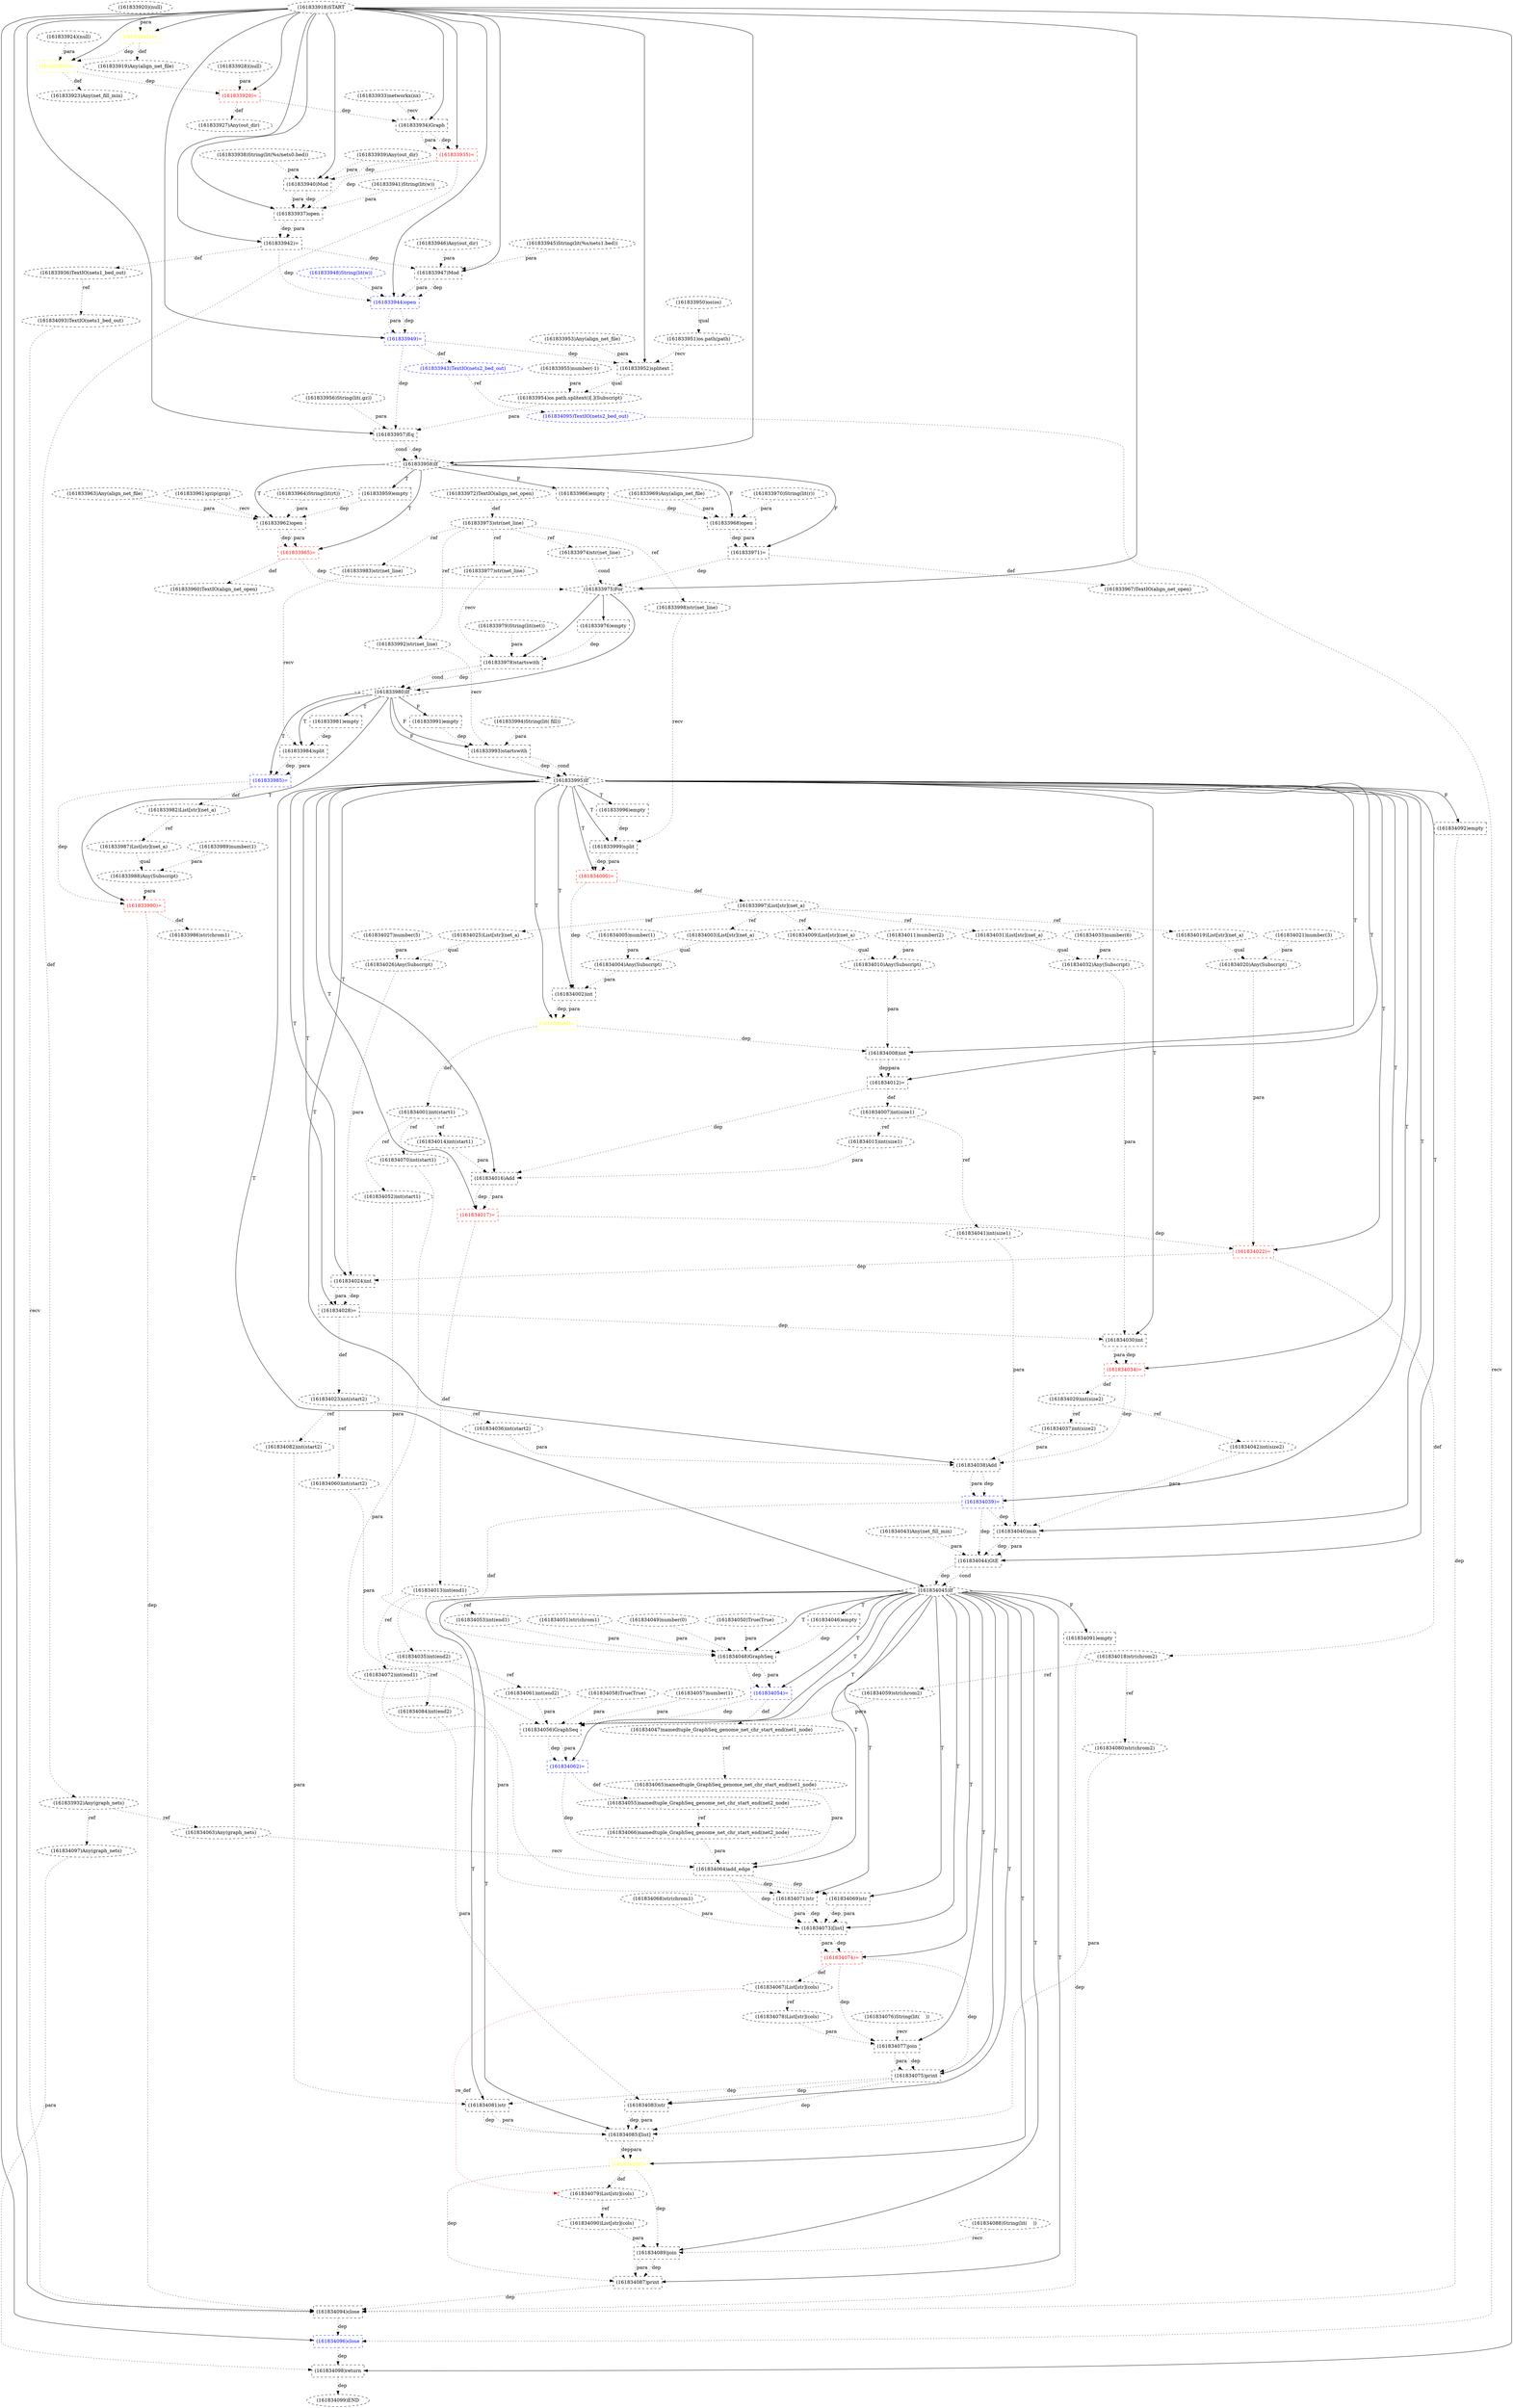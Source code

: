 digraph G {
1 [label="(161834005)number(1)" shape=ellipse style=dashed]
2 [label="(161834087)print" shape=box style=dashed]
3 [label="(161834068)str(chrom1)" shape=ellipse style=dashed]
4 [label="(161833963)Any(align_net_file)" shape=ellipse style=dashed]
5 [label="(161834085)[list]" shape=box style=dashed]
6 [label="(161833982)List[str](net_a)" shape=ellipse style=dashed]
7 [label="(161834015)int(size1)" shape=ellipse style=dashed]
8 [label="(161834026)Any(Subscript)" shape=ellipse style=dashed]
9 [label="(161834067)List[str](cols)" shape=ellipse style=dashed]
10 [label="(161834091)empty" shape=box style=dashed]
11 [label="(161833962)open" shape=box style=dashed]
12 [label="(161834016)Add" shape=box style=dashed]
13 [label="(161834038)Add" shape=box style=dashed]
14 [label="(161834083)str" shape=box style=dashed]
15 [label="(161833975)For" shape=diamond style=dashed]
16 [label="(161834051)str(chrom1)" shape=ellipse style=dashed]
17 [label="(161833927)Any(out_dir)" shape=ellipse style=dashed]
18 [label="(161833961)gzip(gzip)" shape=ellipse style=dashed]
19 [label="(161833984)split" shape=box style=dashed]
20 [label="(161833952)splitext" shape=box style=dashed]
21 [label="(161834094)close" shape=box style=dashed color=black fontcolor=black]
22 [label="(161833949)=" shape=box style=dashed color=blue fontcolor=blue]
23 [label="(161834073)[list]" shape=box style=dashed]
24 [label="(161833972)TextIO(align_net_open)" shape=ellipse style=dashed]
25 [label="(161834037)int(size2)" shape=ellipse style=dashed]
26 [label="(161834009)List[str](net_a)" shape=ellipse style=dashed]
27 [label="(161834069)str" shape=box style=dashed]
28 [label="(161833937)open" shape=box style=dashed color=black fontcolor=black]
29 [label="(161834021)number(3)" shape=ellipse style=dashed]
30 [label="(161834007)int(size1)" shape=ellipse style=dashed]
31 [label="(161833929)=" shape=box style=dashed color=red fontcolor=red]
32 [label="(161833983)str(net_line)" shape=ellipse style=dashed]
33 [label="(161834057)number(1)" shape=ellipse style=dashed]
34 [label="(161833993)startswith" shape=box style=dashed]
35 [label="(161833960)TextIO(align_net_open)" shape=ellipse style=dashed]
36 [label="(161834075)print" shape=box style=dashed]
37 [label="(161833980)If" shape=diamond style=dashed]
38 [label="(161833998)str(net_line)" shape=ellipse style=dashed]
39 [label="(161833935)=" shape=box style=dashed color=red fontcolor=red]
40 [label="(161834081)str" shape=box style=dashed]
41 [label="(161834066)namedtuple_GraphSeq_genome_net_chr_start_end(net2_node)" shape=ellipse style=dashed]
42 [label="(161833924)(null)" shape=ellipse style=dashed]
43 [label="(161834012)=" shape=box style=dashed color=black fontcolor=black]
44 [label="(161834086)=" shape=box style=dashed color=yellow fontcolor=yellow]
45 [label="(161833985)=" shape=box style=dashed color=blue fontcolor=blue]
46 [label="(161834049)number(0)" shape=ellipse style=dashed]
47 [label="(161833973)str(net_line)" shape=ellipse style=dashed]
48 [label="(161834065)namedtuple_GraphSeq_genome_net_chr_start_end(net1_node)" shape=ellipse style=dashed]
49 [label="(161833919)Any(align_net_file)" shape=ellipse style=dashed]
50 [label="(161834048)GraphSeq" shape=box style=dashed]
51 [label="(161833968)open" shape=box style=dashed]
52 [label="(161834045)If" shape=diamond style=dashed]
53 [label="(161833995)If" shape=diamond style=dashed]
54 [label="(161833934)Graph" shape=box style=dashed]
55 [label="(161833967)TextIO(align_net_open)" shape=ellipse style=dashed]
56 [label="(161834088)String(lit(	))" shape=ellipse style=dashed]
57 [label="(161834024)int" shape=box style=dashed]
58 [label="(161834018)str(chrom2)" shape=ellipse style=dashed]
59 [label="(161834089)join" shape=box style=dashed]
60 [label="(161833969)Any(align_net_file)" shape=ellipse style=dashed]
61 [label="(161834008)int" shape=box style=dashed]
62 [label="(161834000)=" shape=box style=dashed color=red fontcolor=red]
63 [label="(161834031)List[str](net_a)" shape=ellipse style=dashed]
64 [label="(161834095)TextIO(nets2_bed_out)" shape=ellipse style=dashed color=blue fontcolor=blue]
65 [label="(161834082)int(start2)" shape=ellipse style=dashed]
66 [label="(161834052)int(start1)" shape=ellipse style=dashed]
67 [label="(161834078)List[str](cols)" shape=ellipse style=dashed]
68 [label="(161833957)Eq" shape=box style=dashed]
69 [label="(161834076)String(lit(	))" shape=ellipse style=dashed]
70 [label="(161834032)Any(Subscript)" shape=ellipse style=dashed]
71 [label="(161833990)=" shape=box style=dashed color=red fontcolor=red]
72 [label="(161834028)=" shape=box style=dashed color=black fontcolor=black]
73 [label="(161834042)int(size2)" shape=ellipse style=dashed]
74 [label="(161833954)os.path.splitext()[.](Subscript)" shape=ellipse style=dashed]
75 [label="(161834079)List[str](cols)" shape=ellipse style=dashed]
76 [label="(161833946)Any(out_dir)" shape=ellipse style=dashed]
77 [label="(161834043)Any(net_fill_min)" shape=ellipse style=dashed]
78 [label="(161834099)END" style=dashed]
79 [label="(161833981)empty" shape=box style=dashed]
80 [label="(161834013)int(end1)" shape=ellipse style=dashed]
81 [label="(161834058)True(True)" shape=ellipse style=dashed]
82 [label="(161834084)int(end2)" shape=ellipse style=dashed]
83 [label="(161833933)networkx(nx)" shape=ellipse style=dashed]
84 [label="(161834097)Any(graph_nets)" shape=ellipse style=dashed]
85 [label="(161833953)Any(align_net_file)" shape=ellipse style=dashed]
86 [label="(161833958)If" shape=diamond style=dashed]
87 [label="(161833925)=" shape=box style=dashed color=yellow fontcolor=yellow]
88 [label="(161833943)TextIO(nets2_bed_out)" shape=ellipse style=dashed color=blue fontcolor=blue]
89 [label="(161834096)close" shape=box style=dashed color=blue fontcolor=blue]
90 [label="(161834044)GtE" shape=box style=dashed]
91 [label="(161834062)=" shape=box style=dashed color=blue fontcolor=blue]
92 [label="(161834040)min" shape=box style=dashed]
93 [label="(161833979)String(lit(net))" shape=ellipse style=dashed]
94 [label="(161833941)String(lit(w))" shape=ellipse style=dashed color=black fontcolor=black]
95 [label="(161833965)=" shape=box style=dashed color=red fontcolor=red]
96 [label="(161833991)empty" shape=box style=dashed]
97 [label="(161834098)return" shape=box style=dashed]
98 [label="(161834019)List[str](net_a)" shape=ellipse style=dashed]
99 [label="(161833978)startswith" shape=box style=dashed]
100 [label="(161833994)String(lit( fill))" shape=ellipse style=dashed]
101 [label="(161834077)join" shape=box style=dashed]
102 [label="(161833950)os(os)" shape=ellipse style=dashed]
103 [label="(161834025)List[str](net_a)" shape=ellipse style=dashed]
104 [label="(161834022)=" shape=box style=dashed color=red fontcolor=red]
105 [label="(161834033)number(6)" shape=ellipse style=dashed]
106 [label="(161834071)str" shape=box style=dashed]
107 [label="(161834014)int(start1)" shape=ellipse style=dashed]
108 [label="(161833970)String(lit(r))" shape=ellipse style=dashed]
109 [label="(161834036)int(start2)" shape=ellipse style=dashed]
110 [label="(161834027)number(5)" shape=ellipse style=dashed]
111 [label="(161834023)int(start2)" shape=ellipse style=dashed]
112 [label="(161834053)int(end1)" shape=ellipse style=dashed]
113 [label="(161834056)GraphSeq" shape=box style=dashed]
114 [label="(161834060)int(start2)" shape=ellipse style=dashed]
115 [label="(161833986)str(chrom1)" shape=ellipse style=dashed]
116 [label="(161833974)str(net_line)" shape=ellipse style=dashed]
117 [label="(161834001)int(start1)" shape=ellipse style=dashed]
118 [label="(161834046)empty" shape=box style=dashed]
119 [label="(161833951)os.path(path)" shape=ellipse style=dashed]
120 [label="(161834055)namedtuple_GraphSeq_genome_net_chr_start_end(net2_node)" shape=ellipse style=dashed]
121 [label="(161834093)TextIO(nets1_bed_out)" shape=ellipse style=dashed color=black fontcolor=black]
122 [label="(161833938)String(lit(%s/nets0.bed))" shape=ellipse style=dashed]
123 [label="(161833992)str(net_line)" shape=ellipse style=dashed]
124 [label="(161833956)String(lit(.gz))" shape=ellipse style=dashed]
125 [label="(161834061)int(end2)" shape=ellipse style=dashed]
126 [label="(161833942)=" shape=box style=dashed color=black fontcolor=black]
127 [label="(161833948)String(lit(w))" shape=ellipse style=dashed color=blue fontcolor=blue]
128 [label="(161833921)=" shape=box style=dashed color=yellow fontcolor=yellow]
129 [label="(161833964)String(lit(rt))" shape=ellipse style=dashed]
130 [label="(161834059)str(chrom2)" shape=ellipse style=dashed]
131 [label="(161834054)=" shape=box style=dashed color=blue fontcolor=blue]
132 [label="(161833918)START" style=dashed]
133 [label="(161833997)List[str](net_a)" shape=ellipse style=dashed]
134 [label="(161833999)split" shape=box style=dashed]
135 [label="(161834063)Any(graph_nets)" shape=ellipse style=dashed]
136 [label="(161834002)int" shape=box style=dashed]
137 [label="(161833945)String(lit(%s/nets1.bed))" shape=ellipse style=dashed]
138 [label="(161834074)=" shape=box style=dashed color=red fontcolor=red]
139 [label="(161833936)TextIO(nets1_bed_out)" shape=ellipse style=dashed color=black fontcolor=black]
140 [label="(161833966)empty" shape=box style=dashed]
141 [label="(161834080)str(chrom2)" shape=ellipse style=dashed]
142 [label="(161833923)Any(net_fill_min)" shape=ellipse style=dashed]
143 [label="(161833988)Any(Subscript)" shape=ellipse style=dashed]
144 [label="(161833977)str(net_line)" shape=ellipse style=dashed]
145 [label="(161833987)List[str](net_a)" shape=ellipse style=dashed]
146 [label="(161833996)empty" shape=box style=dashed]
147 [label="(161834050)True(True)" shape=ellipse style=dashed]
148 [label="(161834030)int" shape=box style=dashed]
149 [label="(161834017)=" shape=box style=dashed color=red fontcolor=red]
150 [label="(161833920)(null)" shape=ellipse style=dashed]
151 [label="(161833955)number(-1)" shape=ellipse style=dashed]
152 [label="(161834064)add_edge" shape=box style=dashed]
153 [label="(161833989)number(1)" shape=ellipse style=dashed]
154 [label="(161833971)=" shape=box style=dashed color=black fontcolor=black]
155 [label="(161833928)(null)" shape=ellipse style=dashed]
156 [label="(161834010)Any(Subscript)" shape=ellipse style=dashed]
157 [label="(161834070)int(start1)" shape=ellipse style=dashed]
158 [label="(161833944)open" shape=box style=dashed color=blue fontcolor=blue]
159 [label="(161834006)=" shape=box style=dashed color=yellow fontcolor=yellow]
160 [label="(161834035)int(end2)" shape=ellipse style=dashed]
161 [label="(161834092)empty" shape=box style=dashed]
162 [label="(161834004)Any(Subscript)" shape=ellipse style=dashed]
163 [label="(161834011)number(2)" shape=ellipse style=dashed]
164 [label="(161834090)List[str](cols)" shape=ellipse style=dashed]
165 [label="(161833947)Mod" shape=box style=dashed]
166 [label="(161834047)namedtuple_GraphSeq_genome_net_chr_start_end(net1_node)" shape=ellipse style=dashed]
167 [label="(161833976)empty" shape=box style=dashed]
168 [label="(161834039)=" shape=box style=dashed color=blue fontcolor=blue]
169 [label="(161834003)List[str](net_a)" shape=ellipse style=dashed]
170 [label="(161834041)int(size1)" shape=ellipse style=dashed]
171 [label="(161834034)=" shape=box style=dashed color=red fontcolor=red]
172 [label="(161834072)int(end1)" shape=ellipse style=dashed]
173 [label="(161833959)empty" shape=box style=dashed]
174 [label="(161834020)Any(Subscript)" shape=ellipse style=dashed]
175 [label="(161833940)Mod" shape=box style=dashed]
176 [label="(161833932)Any(graph_nets)" shape=ellipse style=dashed]
177 [label="(161833939)Any(out_dir)" shape=ellipse style=dashed]
178 [label="(161834029)int(size2)" shape=ellipse style=dashed]
52 -> 2 [label="T"];
59 -> 2 [label="dep" style=dotted];
59 -> 2 [label="para" style=dotted];
44 -> 2 [label="dep" style=dotted];
52 -> 5 [label="T"];
141 -> 5 [label="para" style=dotted];
40 -> 5 [label="dep" style=dotted];
40 -> 5 [label="para" style=dotted];
14 -> 5 [label="dep" style=dotted];
14 -> 5 [label="para" style=dotted];
36 -> 5 [label="dep" style=dotted];
45 -> 6 [label="def" style=dotted];
30 -> 7 [label="ref" style=dotted];
103 -> 8 [label="qual" style=dotted];
110 -> 8 [label="para" style=dotted];
138 -> 9 [label="def" style=dotted];
52 -> 10 [label="F"];
86 -> 11 [label="T"];
18 -> 11 [label="recv" style=dotted];
4 -> 11 [label="para" style=dotted];
129 -> 11 [label="para" style=dotted];
173 -> 11 [label="dep" style=dotted];
53 -> 12 [label="T"];
107 -> 12 [label="para" style=dotted];
7 -> 12 [label="para" style=dotted];
43 -> 12 [label="dep" style=dotted];
53 -> 13 [label="T"];
109 -> 13 [label="para" style=dotted];
25 -> 13 [label="para" style=dotted];
171 -> 13 [label="dep" style=dotted];
52 -> 14 [label="T"];
82 -> 14 [label="para" style=dotted];
36 -> 14 [label="dep" style=dotted];
132 -> 15 [label="" style=solid];
116 -> 15 [label="cond" style=dotted];
154 -> 15 [label="dep" style=dotted];
95 -> 15 [label="dep" style=dotted];
31 -> 17 [label="def" style=dotted];
37 -> 19 [label="T"];
32 -> 19 [label="recv" style=dotted];
79 -> 19 [label="dep" style=dotted];
132 -> 20 [label="" style=solid];
119 -> 20 [label="recv" style=dotted];
85 -> 20 [label="para" style=dotted];
22 -> 20 [label="dep" style=dotted];
132 -> 21 [label="" style=solid];
121 -> 21 [label="recv" style=dotted];
2 -> 21 [label="dep" style=dotted];
71 -> 21 [label="dep" style=dotted];
161 -> 21 [label="dep" style=dotted];
10 -> 21 [label="dep" style=dotted];
132 -> 22 [label="" style=solid];
158 -> 22 [label="dep" style=dotted];
158 -> 22 [label="para" style=dotted];
52 -> 23 [label="T"];
3 -> 23 [label="para" style=dotted];
27 -> 23 [label="dep" style=dotted];
27 -> 23 [label="para" style=dotted];
106 -> 23 [label="dep" style=dotted];
106 -> 23 [label="para" style=dotted];
152 -> 23 [label="dep" style=dotted];
178 -> 25 [label="ref" style=dotted];
133 -> 26 [label="ref" style=dotted];
52 -> 27 [label="T"];
157 -> 27 [label="para" style=dotted];
152 -> 27 [label="dep" style=dotted];
132 -> 28 [label="" style=solid];
175 -> 28 [label="dep" style=dotted];
175 -> 28 [label="para" style=dotted];
94 -> 28 [label="para" style=dotted];
39 -> 28 [label="dep" style=dotted];
43 -> 30 [label="def" style=dotted];
132 -> 31 [label="" style=solid];
155 -> 31 [label="para" style=dotted];
87 -> 31 [label="dep" style=dotted];
47 -> 32 [label="ref" style=dotted];
37 -> 34 [label="F"];
123 -> 34 [label="recv" style=dotted];
100 -> 34 [label="para" style=dotted];
96 -> 34 [label="dep" style=dotted];
95 -> 35 [label="def" style=dotted];
52 -> 36 [label="T"];
101 -> 36 [label="dep" style=dotted];
101 -> 36 [label="para" style=dotted];
138 -> 36 [label="dep" style=dotted];
15 -> 37 [label="" style=solid];
99 -> 37 [label="dep" style=dotted];
99 -> 37 [label="cond" style=dotted];
47 -> 38 [label="ref" style=dotted];
132 -> 39 [label="" style=solid];
54 -> 39 [label="dep" style=dotted];
54 -> 39 [label="para" style=dotted];
52 -> 40 [label="T"];
65 -> 40 [label="para" style=dotted];
36 -> 40 [label="dep" style=dotted];
120 -> 41 [label="ref" style=dotted];
53 -> 43 [label="T"];
61 -> 43 [label="dep" style=dotted];
61 -> 43 [label="para" style=dotted];
52 -> 44 [label="T"];
5 -> 44 [label="dep" style=dotted];
5 -> 44 [label="para" style=dotted];
37 -> 45 [label="T"];
19 -> 45 [label="dep" style=dotted];
19 -> 45 [label="para" style=dotted];
24 -> 47 [label="def" style=dotted];
166 -> 48 [label="ref" style=dotted];
128 -> 49 [label="def" style=dotted];
52 -> 50 [label="T"];
46 -> 50 [label="para" style=dotted];
147 -> 50 [label="para" style=dotted];
16 -> 50 [label="para" style=dotted];
66 -> 50 [label="para" style=dotted];
112 -> 50 [label="para" style=dotted];
118 -> 50 [label="dep" style=dotted];
86 -> 51 [label="F"];
60 -> 51 [label="para" style=dotted];
108 -> 51 [label="para" style=dotted];
140 -> 51 [label="dep" style=dotted];
53 -> 52 [label="T"];
90 -> 52 [label="dep" style=dotted];
90 -> 52 [label="cond" style=dotted];
37 -> 53 [label="F"];
34 -> 53 [label="dep" style=dotted];
34 -> 53 [label="cond" style=dotted];
132 -> 54 [label="" style=solid];
83 -> 54 [label="recv" style=dotted];
31 -> 54 [label="dep" style=dotted];
154 -> 55 [label="def" style=dotted];
53 -> 57 [label="T"];
8 -> 57 [label="para" style=dotted];
104 -> 57 [label="dep" style=dotted];
104 -> 58 [label="def" style=dotted];
52 -> 59 [label="T"];
56 -> 59 [label="recv" style=dotted];
164 -> 59 [label="para" style=dotted];
44 -> 59 [label="dep" style=dotted];
53 -> 61 [label="T"];
156 -> 61 [label="para" style=dotted];
159 -> 61 [label="dep" style=dotted];
53 -> 62 [label="T"];
134 -> 62 [label="dep" style=dotted];
134 -> 62 [label="para" style=dotted];
133 -> 63 [label="ref" style=dotted];
88 -> 64 [label="ref" style=dotted];
111 -> 65 [label="ref" style=dotted];
117 -> 66 [label="ref" style=dotted];
9 -> 67 [label="ref" style=dotted];
132 -> 68 [label="" style=solid];
74 -> 68 [label="para" style=dotted];
124 -> 68 [label="para" style=dotted];
22 -> 68 [label="dep" style=dotted];
63 -> 70 [label="qual" style=dotted];
105 -> 70 [label="para" style=dotted];
37 -> 71 [label="T"];
143 -> 71 [label="para" style=dotted];
45 -> 71 [label="dep" style=dotted];
53 -> 72 [label="T"];
57 -> 72 [label="dep" style=dotted];
57 -> 72 [label="para" style=dotted];
178 -> 73 [label="ref" style=dotted];
20 -> 74 [label="qual" style=dotted];
151 -> 74 [label="para" style=dotted];
44 -> 75 [label="def" style=dotted];
9 -> 75 [label="re_def" style=dotted color=red];
97 -> 78 [label="dep" style=dotted];
37 -> 79 [label="T"];
149 -> 80 [label="def" style=dotted];
160 -> 82 [label="ref" style=dotted];
176 -> 84 [label="ref" style=dotted];
132 -> 86 [label="" style=solid];
68 -> 86 [label="dep" style=dotted];
68 -> 86 [label="cond" style=dotted];
132 -> 87 [label="" style=solid];
42 -> 87 [label="para" style=dotted];
128 -> 87 [label="dep" style=dotted];
22 -> 88 [label="def" style=dotted];
132 -> 89 [label="" style=solid];
64 -> 89 [label="recv" style=dotted];
21 -> 89 [label="dep" style=dotted];
53 -> 90 [label="T"];
92 -> 90 [label="dep" style=dotted];
92 -> 90 [label="para" style=dotted];
77 -> 90 [label="para" style=dotted];
168 -> 90 [label="dep" style=dotted];
52 -> 91 [label="T"];
113 -> 91 [label="dep" style=dotted];
113 -> 91 [label="para" style=dotted];
53 -> 92 [label="T"];
170 -> 92 [label="para" style=dotted];
73 -> 92 [label="para" style=dotted];
168 -> 92 [label="dep" style=dotted];
86 -> 95 [label="T"];
11 -> 95 [label="dep" style=dotted];
11 -> 95 [label="para" style=dotted];
37 -> 96 [label="F"];
132 -> 97 [label="" style=solid];
84 -> 97 [label="para" style=dotted];
89 -> 97 [label="dep" style=dotted];
133 -> 98 [label="ref" style=dotted];
15 -> 99 [label="" style=solid];
144 -> 99 [label="recv" style=dotted];
93 -> 99 [label="para" style=dotted];
167 -> 99 [label="dep" style=dotted];
52 -> 101 [label="T"];
69 -> 101 [label="recv" style=dotted];
67 -> 101 [label="para" style=dotted];
138 -> 101 [label="dep" style=dotted];
133 -> 103 [label="ref" style=dotted];
53 -> 104 [label="T"];
174 -> 104 [label="para" style=dotted];
149 -> 104 [label="dep" style=dotted];
52 -> 106 [label="T"];
172 -> 106 [label="para" style=dotted];
152 -> 106 [label="dep" style=dotted];
117 -> 107 [label="ref" style=dotted];
111 -> 109 [label="ref" style=dotted];
72 -> 111 [label="def" style=dotted];
80 -> 112 [label="ref" style=dotted];
52 -> 113 [label="T"];
33 -> 113 [label="para" style=dotted];
81 -> 113 [label="para" style=dotted];
130 -> 113 [label="para" style=dotted];
114 -> 113 [label="para" style=dotted];
125 -> 113 [label="para" style=dotted];
131 -> 113 [label="dep" style=dotted];
111 -> 114 [label="ref" style=dotted];
71 -> 115 [label="def" style=dotted];
47 -> 116 [label="ref" style=dotted];
159 -> 117 [label="def" style=dotted];
52 -> 118 [label="T"];
102 -> 119 [label="qual" style=dotted];
91 -> 120 [label="def" style=dotted];
139 -> 121 [label="ref" style=dotted];
47 -> 123 [label="ref" style=dotted];
160 -> 125 [label="ref" style=dotted];
132 -> 126 [label="" style=solid];
28 -> 126 [label="dep" style=dotted];
28 -> 126 [label="para" style=dotted];
132 -> 128 [label="" style=solid];
150 -> 128 [label="para" style=dotted];
58 -> 130 [label="ref" style=dotted];
52 -> 131 [label="T"];
50 -> 131 [label="dep" style=dotted];
50 -> 131 [label="para" style=dotted];
62 -> 133 [label="def" style=dotted];
53 -> 134 [label="T"];
38 -> 134 [label="recv" style=dotted];
146 -> 134 [label="dep" style=dotted];
176 -> 135 [label="ref" style=dotted];
53 -> 136 [label="T"];
162 -> 136 [label="para" style=dotted];
62 -> 136 [label="dep" style=dotted];
52 -> 138 [label="T"];
23 -> 138 [label="dep" style=dotted];
23 -> 138 [label="para" style=dotted];
126 -> 139 [label="def" style=dotted];
86 -> 140 [label="F"];
58 -> 141 [label="ref" style=dotted];
87 -> 142 [label="def" style=dotted];
145 -> 143 [label="qual" style=dotted];
153 -> 143 [label="para" style=dotted];
47 -> 144 [label="ref" style=dotted];
6 -> 145 [label="ref" style=dotted];
53 -> 146 [label="T"];
53 -> 148 [label="T"];
70 -> 148 [label="para" style=dotted];
72 -> 148 [label="dep" style=dotted];
53 -> 149 [label="T"];
12 -> 149 [label="dep" style=dotted];
12 -> 149 [label="para" style=dotted];
52 -> 152 [label="T"];
135 -> 152 [label="recv" style=dotted];
48 -> 152 [label="para" style=dotted];
41 -> 152 [label="para" style=dotted];
91 -> 152 [label="dep" style=dotted];
86 -> 154 [label="F"];
51 -> 154 [label="dep" style=dotted];
51 -> 154 [label="para" style=dotted];
26 -> 156 [label="qual" style=dotted];
163 -> 156 [label="para" style=dotted];
117 -> 157 [label="ref" style=dotted];
132 -> 158 [label="" style=solid];
165 -> 158 [label="dep" style=dotted];
165 -> 158 [label="para" style=dotted];
127 -> 158 [label="para" style=dotted];
126 -> 158 [label="dep" style=dotted];
53 -> 159 [label="T"];
136 -> 159 [label="dep" style=dotted];
136 -> 159 [label="para" style=dotted];
168 -> 160 [label="def" style=dotted];
53 -> 161 [label="F"];
169 -> 162 [label="qual" style=dotted];
1 -> 162 [label="para" style=dotted];
75 -> 164 [label="ref" style=dotted];
132 -> 165 [label="" style=solid];
137 -> 165 [label="para" style=dotted];
76 -> 165 [label="para" style=dotted];
126 -> 165 [label="dep" style=dotted];
131 -> 166 [label="def" style=dotted];
15 -> 167 [label="" style=solid];
53 -> 168 [label="T"];
13 -> 168 [label="dep" style=dotted];
13 -> 168 [label="para" style=dotted];
133 -> 169 [label="ref" style=dotted];
30 -> 170 [label="ref" style=dotted];
53 -> 171 [label="T"];
148 -> 171 [label="dep" style=dotted];
148 -> 171 [label="para" style=dotted];
80 -> 172 [label="ref" style=dotted];
86 -> 173 [label="T"];
98 -> 174 [label="qual" style=dotted];
29 -> 174 [label="para" style=dotted];
132 -> 175 [label="" style=solid];
122 -> 175 [label="para" style=dotted];
177 -> 175 [label="para" style=dotted];
39 -> 175 [label="dep" style=dotted];
39 -> 176 [label="def" style=dotted];
171 -> 178 [label="def" style=dotted];
}